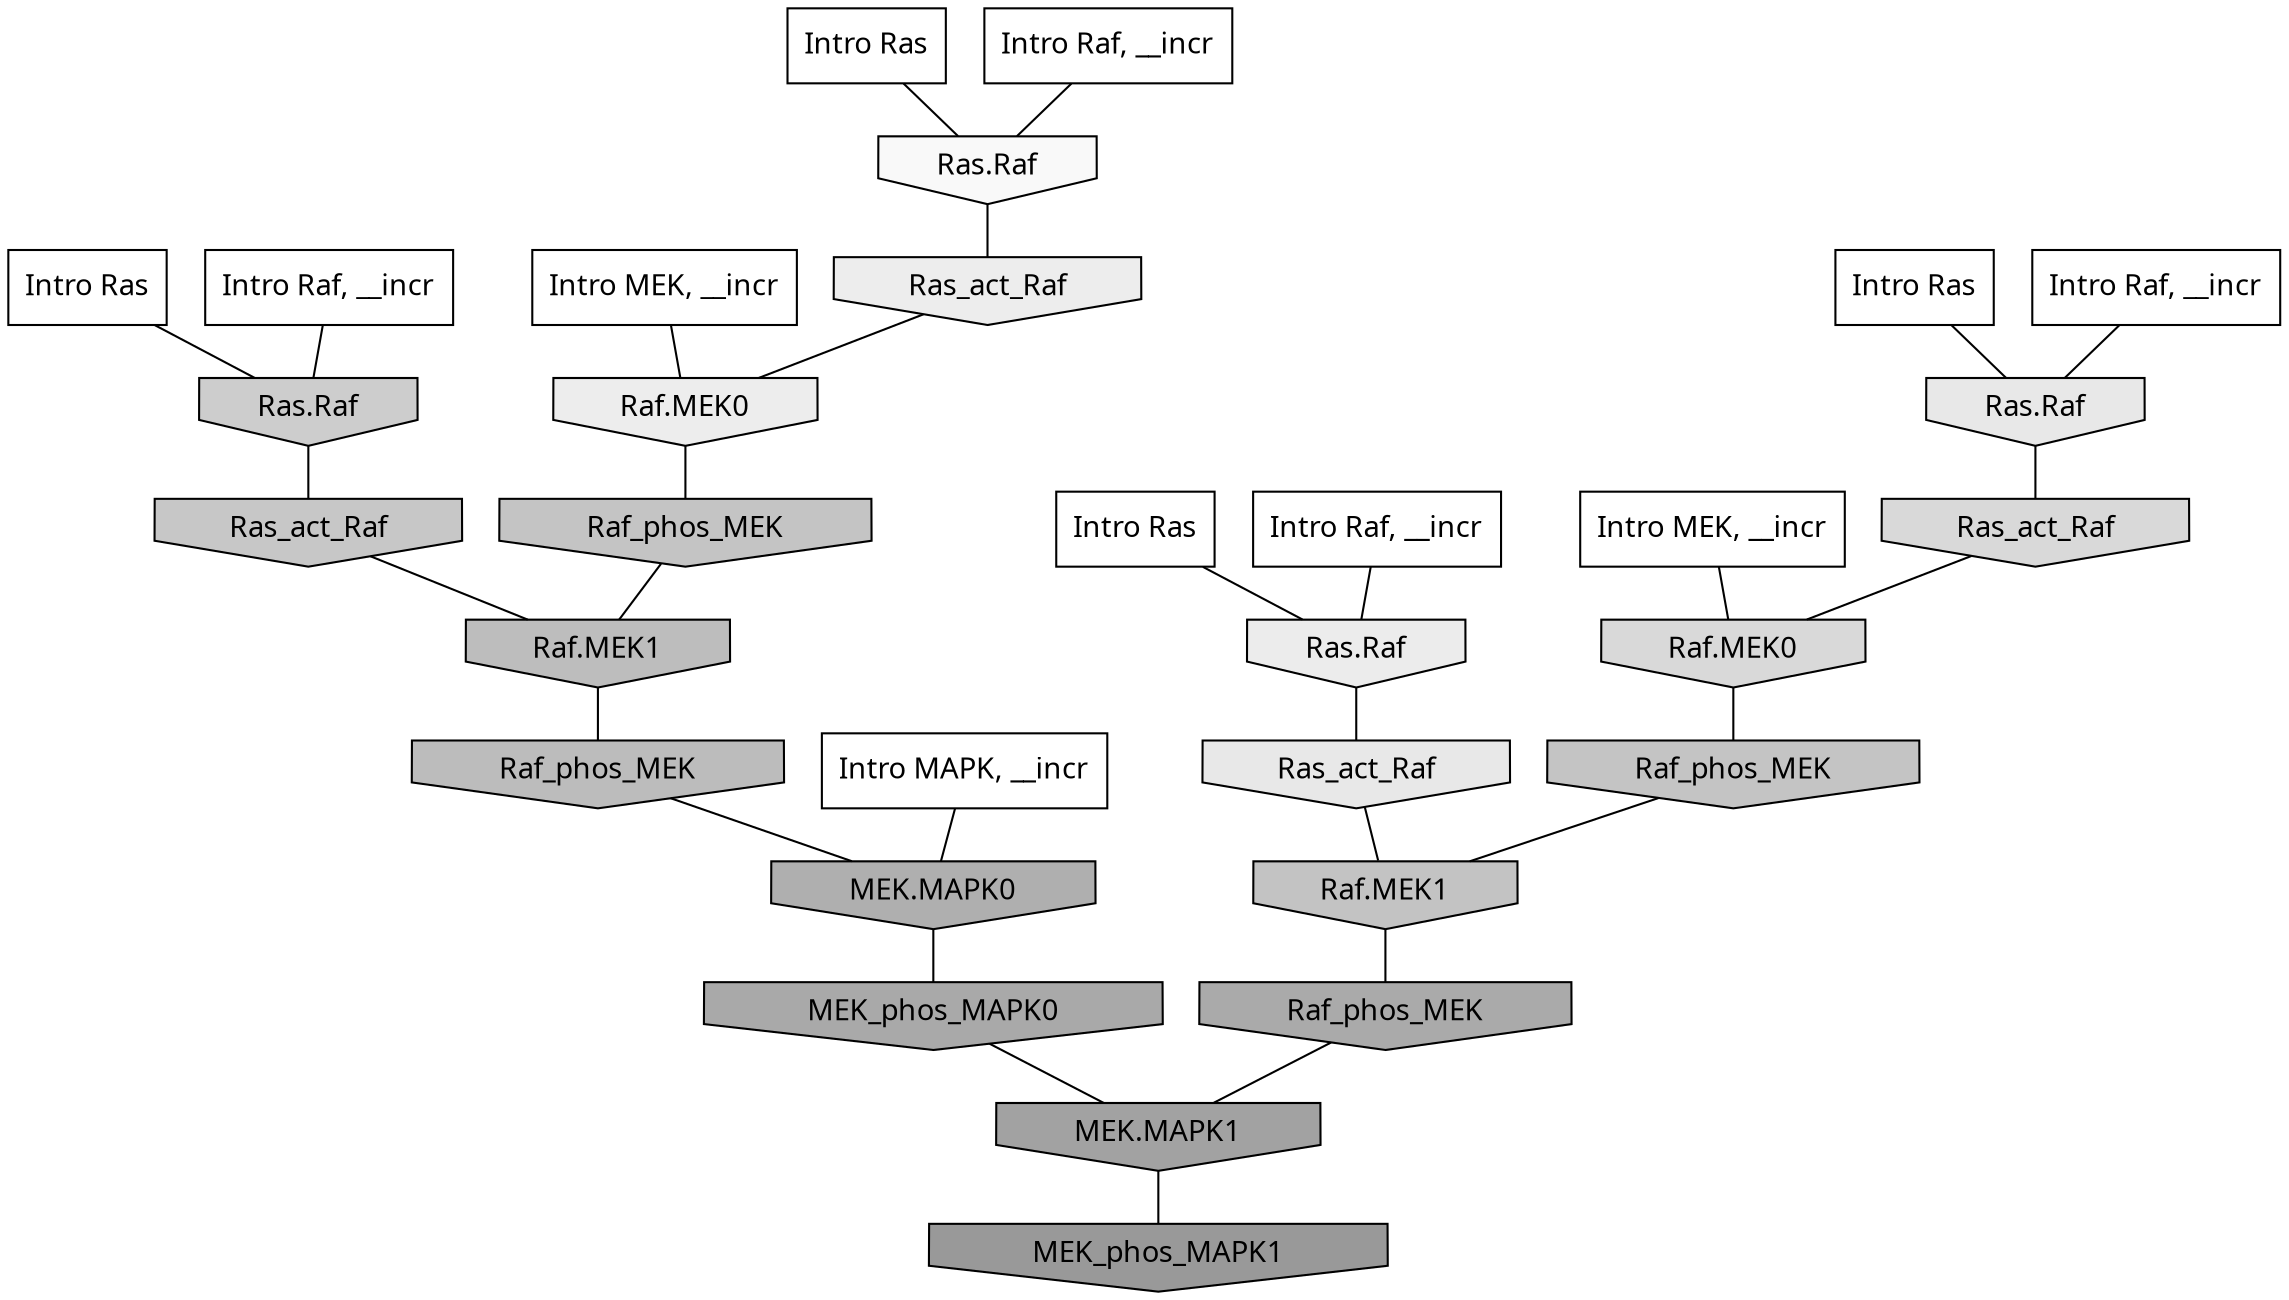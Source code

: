 digraph G{
  rankdir="TB";
  ranksep=0.30;
  node [fontname="CMU Serif"];
  edge [fontname="CMU Serif"];
  
  43 [label="Intro Ras", shape=rectangle, style=filled, fillcolor="0.000 0.000 1.000"]
  
  44 [label="Intro Ras", shape=rectangle, style=filled, fillcolor="0.000 0.000 1.000"]
  
  50 [label="Intro Ras", shape=rectangle, style=filled, fillcolor="0.000 0.000 1.000"]
  
  94 [label="Intro Ras", shape=rectangle, style=filled, fillcolor="0.000 0.000 1.000"]
  
  635 [label="Intro Raf, __incr", shape=rectangle, style=filled, fillcolor="0.000 0.000 1.000"]
  
  670 [label="Intro Raf, __incr", shape=rectangle, style=filled, fillcolor="0.000 0.000 1.000"]
  
  778 [label="Intro Raf, __incr", shape=rectangle, style=filled, fillcolor="0.000 0.000 1.000"]
  
  802 [label="Intro Raf, __incr", shape=rectangle, style=filled, fillcolor="0.000 0.000 1.000"]
  
  1857 [label="Intro MEK, __incr", shape=rectangle, style=filled, fillcolor="0.000 0.000 1.000"]
  
  2070 [label="Intro MEK, __incr", shape=rectangle, style=filled, fillcolor="0.000 0.000 1.000"]
  
  2392 [label="Intro MAPK, __incr", shape=rectangle, style=filled, fillcolor="0.000 0.000 1.000"]
  
  3482 [label="Ras.Raf", shape=invhouse, style=filled, fillcolor="0.000 0.000 0.975"]
  
  4057 [label="Ras_act_Raf", shape=invhouse, style=filled, fillcolor="0.000 0.000 0.928"]
  
  4059 [label="Raf.MEK0", shape=invhouse, style=filled, fillcolor="0.000 0.000 0.928"]
  
  4131 [label="Ras.Raf", shape=invhouse, style=filled, fillcolor="0.000 0.000 0.924"]
  
  4334 [label="Ras.Raf", shape=invhouse, style=filled, fillcolor="0.000 0.000 0.909"]
  
  4396 [label="Ras_act_Raf", shape=invhouse, style=filled, fillcolor="0.000 0.000 0.907"]
  
  5456 [label="Ras_act_Raf", shape=invhouse, style=filled, fillcolor="0.000 0.000 0.848"]
  
  5459 [label="Raf.MEK0", shape=invhouse, style=filled, fillcolor="0.000 0.000 0.848"]
  
  6431 [label="Ras.Raf", shape=invhouse, style=filled, fillcolor="0.000 0.000 0.802"]
  
  7149 [label="Ras_act_Raf", shape=invhouse, style=filled, fillcolor="0.000 0.000 0.778"]
  
  7452 [label="Raf_phos_MEK", shape=invhouse, style=filled, fillcolor="0.000 0.000 0.769"]
  
  7543 [label="Raf_phos_MEK", shape=invhouse, style=filled, fillcolor="0.000 0.000 0.767"]
  
  7660 [label="Raf.MEK1", shape=invhouse, style=filled, fillcolor="0.000 0.000 0.763"]
  
  8505 [label="Raf.MEK1", shape=invhouse, style=filled, fillcolor="0.000 0.000 0.739"]
  
  8599 [label="Raf_phos_MEK", shape=invhouse, style=filled, fillcolor="0.000 0.000 0.737"]
  
  10937 [label="MEK.MAPK0", shape=invhouse, style=filled, fillcolor="0.000 0.000 0.687"]
  
  12179 [label="Raf_phos_MEK", shape=invhouse, style=filled, fillcolor="0.000 0.000 0.666"]
  
  12381 [label="MEK_phos_MAPK0", shape=invhouse, style=filled, fillcolor="0.000 0.000 0.663"]
  
  14373 [label="MEK.MAPK1", shape=invhouse, style=filled, fillcolor="0.000 0.000 0.636"]
  
  16516 [label="MEK_phos_MAPK1", shape=invhouse, style=filled, fillcolor="0.000 0.000 0.600"]
  
  
  14373 -> 16516 [dir=none, color="0.000 0.000 0.000"] 
  12381 -> 14373 [dir=none, color="0.000 0.000 0.000"] 
  12179 -> 14373 [dir=none, color="0.000 0.000 0.000"] 
  10937 -> 12381 [dir=none, color="0.000 0.000 0.000"] 
  8599 -> 10937 [dir=none, color="0.000 0.000 0.000"] 
  8505 -> 8599 [dir=none, color="0.000 0.000 0.000"] 
  7660 -> 12179 [dir=none, color="0.000 0.000 0.000"] 
  7543 -> 7660 [dir=none, color="0.000 0.000 0.000"] 
  7452 -> 8505 [dir=none, color="0.000 0.000 0.000"] 
  7149 -> 8505 [dir=none, color="0.000 0.000 0.000"] 
  6431 -> 7149 [dir=none, color="0.000 0.000 0.000"] 
  5459 -> 7543 [dir=none, color="0.000 0.000 0.000"] 
  5456 -> 5459 [dir=none, color="0.000 0.000 0.000"] 
  4396 -> 7660 [dir=none, color="0.000 0.000 0.000"] 
  4334 -> 5456 [dir=none, color="0.000 0.000 0.000"] 
  4131 -> 4396 [dir=none, color="0.000 0.000 0.000"] 
  4059 -> 7452 [dir=none, color="0.000 0.000 0.000"] 
  4057 -> 4059 [dir=none, color="0.000 0.000 0.000"] 
  3482 -> 4057 [dir=none, color="0.000 0.000 0.000"] 
  2392 -> 10937 [dir=none, color="0.000 0.000 0.000"] 
  2070 -> 4059 [dir=none, color="0.000 0.000 0.000"] 
  1857 -> 5459 [dir=none, color="0.000 0.000 0.000"] 
  802 -> 3482 [dir=none, color="0.000 0.000 0.000"] 
  778 -> 4334 [dir=none, color="0.000 0.000 0.000"] 
  670 -> 4131 [dir=none, color="0.000 0.000 0.000"] 
  635 -> 6431 [dir=none, color="0.000 0.000 0.000"] 
  94 -> 3482 [dir=none, color="0.000 0.000 0.000"] 
  50 -> 4131 [dir=none, color="0.000 0.000 0.000"] 
  44 -> 4334 [dir=none, color="0.000 0.000 0.000"] 
  43 -> 6431 [dir=none, color="0.000 0.000 0.000"] 
  
  }
